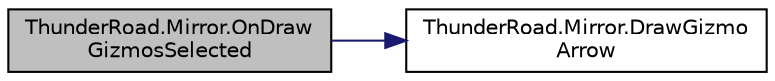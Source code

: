 digraph "ThunderRoad.Mirror.OnDrawGizmosSelected"
{
 // LATEX_PDF_SIZE
  edge [fontname="Helvetica",fontsize="10",labelfontname="Helvetica",labelfontsize="10"];
  node [fontname="Helvetica",fontsize="10",shape=record];
  rankdir="LR";
  Node1 [label="ThunderRoad.Mirror.OnDraw\lGizmosSelected",height=0.2,width=0.4,color="black", fillcolor="grey75", style="filled", fontcolor="black",tooltip="Called when [draw gizmos selected]."];
  Node1 -> Node2 [color="midnightblue",fontsize="10",style="solid",fontname="Helvetica"];
  Node2 [label="ThunderRoad.Mirror.DrawGizmo\lArrow",height=0.2,width=0.4,color="black", fillcolor="white", style="filled",URL="$class_thunder_road_1_1_mirror.html#a52029c905a6a7cb8ba14c1283b558b13",tooltip="Draws the gizmo arrow."];
}
